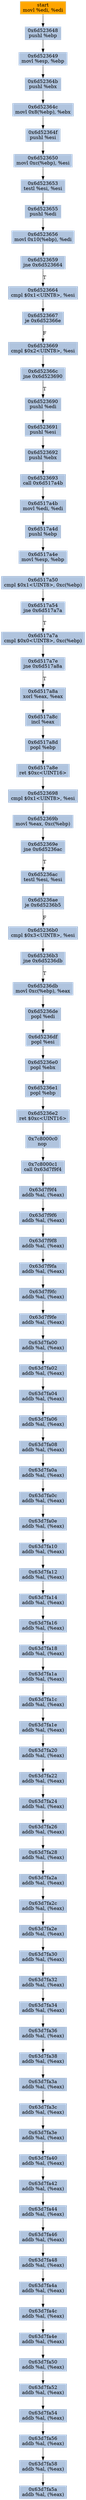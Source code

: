 digraph G {
node[shape=rectangle,style=filled,fillcolor=lightsteelblue,color=lightsteelblue]
bgcolor="transparent"
a0x6d523646movl_edi_edi[label="start\nmovl %edi, %edi",color="lightgrey",fillcolor="orange"];
a0x6d523648pushl_ebp[label="0x6d523648\npushl %ebp"];
a0x6d523649movl_esp_ebp[label="0x6d523649\nmovl %esp, %ebp"];
a0x6d52364bpushl_ebx[label="0x6d52364b\npushl %ebx"];
a0x6d52364cmovl_0x8ebp__ebx[label="0x6d52364c\nmovl 0x8(%ebp), %ebx"];
a0x6d52364fpushl_esi[label="0x6d52364f\npushl %esi"];
a0x6d523650movl_0xcebp__esi[label="0x6d523650\nmovl 0xc(%ebp), %esi"];
a0x6d523653testl_esi_esi[label="0x6d523653\ntestl %esi, %esi"];
a0x6d523655pushl_edi[label="0x6d523655\npushl %edi"];
a0x6d523656movl_0x10ebp__edi[label="0x6d523656\nmovl 0x10(%ebp), %edi"];
a0x6d523659jne_0x6d523664[label="0x6d523659\njne 0x6d523664"];
a0x6d523664cmpl_0x1UINT8_esi[label="0x6d523664\ncmpl $0x1<UINT8>, %esi"];
a0x6d523667je_0x6d52366e[label="0x6d523667\nje 0x6d52366e"];
a0x6d523669cmpl_0x2UINT8_esi[label="0x6d523669\ncmpl $0x2<UINT8>, %esi"];
a0x6d52366cjne_0x6d523690[label="0x6d52366c\njne 0x6d523690"];
a0x6d523690pushl_edi[label="0x6d523690\npushl %edi"];
a0x6d523691pushl_esi[label="0x6d523691\npushl %esi"];
a0x6d523692pushl_ebx[label="0x6d523692\npushl %ebx"];
a0x6d523693call_0x6d517a4b[label="0x6d523693\ncall 0x6d517a4b"];
a0x6d517a4bmovl_edi_edi[label="0x6d517a4b\nmovl %edi, %edi"];
a0x6d517a4dpushl_ebp[label="0x6d517a4d\npushl %ebp"];
a0x6d517a4emovl_esp_ebp[label="0x6d517a4e\nmovl %esp, %ebp"];
a0x6d517a50cmpl_0x1UINT8_0xcebp_[label="0x6d517a50\ncmpl $0x1<UINT8>, 0xc(%ebp)"];
a0x6d517a54jne_0x6d517a7a[label="0x6d517a54\njne 0x6d517a7a"];
a0x6d517a7acmpl_0x0UINT8_0xcebp_[label="0x6d517a7a\ncmpl $0x0<UINT8>, 0xc(%ebp)"];
a0x6d517a7ejne_0x6d517a8a[label="0x6d517a7e\njne 0x6d517a8a"];
a0x6d517a8axorl_eax_eax[label="0x6d517a8a\nxorl %eax, %eax"];
a0x6d517a8cincl_eax[label="0x6d517a8c\nincl %eax"];
a0x6d517a8dpopl_ebp[label="0x6d517a8d\npopl %ebp"];
a0x6d517a8eret_0xcUINT16[label="0x6d517a8e\nret $0xc<UINT16>"];
a0x6d523698cmpl_0x1UINT8_esi[label="0x6d523698\ncmpl $0x1<UINT8>, %esi"];
a0x6d52369bmovl_eax_0xcebp_[label="0x6d52369b\nmovl %eax, 0xc(%ebp)"];
a0x6d52369ejne_0x6d5236ac[label="0x6d52369e\njne 0x6d5236ac"];
a0x6d5236actestl_esi_esi[label="0x6d5236ac\ntestl %esi, %esi"];
a0x6d5236aeje_0x6d5236b5[label="0x6d5236ae\nje 0x6d5236b5"];
a0x6d5236b0cmpl_0x3UINT8_esi[label="0x6d5236b0\ncmpl $0x3<UINT8>, %esi"];
a0x6d5236b3jne_0x6d5236db[label="0x6d5236b3\njne 0x6d5236db"];
a0x6d5236dbmovl_0xcebp__eax[label="0x6d5236db\nmovl 0xc(%ebp), %eax"];
a0x6d5236depopl_edi[label="0x6d5236de\npopl %edi"];
a0x6d5236dfpopl_esi[label="0x6d5236df\npopl %esi"];
a0x6d5236e0popl_ebx[label="0x6d5236e0\npopl %ebx"];
a0x6d5236e1popl_ebp[label="0x6d5236e1\npopl %ebp"];
a0x6d5236e2ret_0xcUINT16[label="0x6d5236e2\nret $0xc<UINT16>"];
a0x7c8000c0nop_[label="0x7c8000c0\nnop "];
a0x7c8000c1call_0x63d7f9f4[label="0x7c8000c1\ncall 0x63d7f9f4"];
a0x63d7f9f4addb_al_eax_[label="0x63d7f9f4\naddb %al, (%eax)"];
a0x63d7f9f6addb_al_eax_[label="0x63d7f9f6\naddb %al, (%eax)"];
a0x63d7f9f8addb_al_eax_[label="0x63d7f9f8\naddb %al, (%eax)"];
a0x63d7f9faaddb_al_eax_[label="0x63d7f9fa\naddb %al, (%eax)"];
a0x63d7f9fcaddb_al_eax_[label="0x63d7f9fc\naddb %al, (%eax)"];
a0x63d7f9feaddb_al_eax_[label="0x63d7f9fe\naddb %al, (%eax)"];
a0x63d7fa00addb_al_eax_[label="0x63d7fa00\naddb %al, (%eax)"];
a0x63d7fa02addb_al_eax_[label="0x63d7fa02\naddb %al, (%eax)"];
a0x63d7fa04addb_al_eax_[label="0x63d7fa04\naddb %al, (%eax)"];
a0x63d7fa06addb_al_eax_[label="0x63d7fa06\naddb %al, (%eax)"];
a0x63d7fa08addb_al_eax_[label="0x63d7fa08\naddb %al, (%eax)"];
a0x63d7fa0aaddb_al_eax_[label="0x63d7fa0a\naddb %al, (%eax)"];
a0x63d7fa0caddb_al_eax_[label="0x63d7fa0c\naddb %al, (%eax)"];
a0x63d7fa0eaddb_al_eax_[label="0x63d7fa0e\naddb %al, (%eax)"];
a0x63d7fa10addb_al_eax_[label="0x63d7fa10\naddb %al, (%eax)"];
a0x63d7fa12addb_al_eax_[label="0x63d7fa12\naddb %al, (%eax)"];
a0x63d7fa14addb_al_eax_[label="0x63d7fa14\naddb %al, (%eax)"];
a0x63d7fa16addb_al_eax_[label="0x63d7fa16\naddb %al, (%eax)"];
a0x63d7fa18addb_al_eax_[label="0x63d7fa18\naddb %al, (%eax)"];
a0x63d7fa1aaddb_al_eax_[label="0x63d7fa1a\naddb %al, (%eax)"];
a0x63d7fa1caddb_al_eax_[label="0x63d7fa1c\naddb %al, (%eax)"];
a0x63d7fa1eaddb_al_eax_[label="0x63d7fa1e\naddb %al, (%eax)"];
a0x63d7fa20addb_al_eax_[label="0x63d7fa20\naddb %al, (%eax)"];
a0x63d7fa22addb_al_eax_[label="0x63d7fa22\naddb %al, (%eax)"];
a0x63d7fa24addb_al_eax_[label="0x63d7fa24\naddb %al, (%eax)"];
a0x63d7fa26addb_al_eax_[label="0x63d7fa26\naddb %al, (%eax)"];
a0x63d7fa28addb_al_eax_[label="0x63d7fa28\naddb %al, (%eax)"];
a0x63d7fa2aaddb_al_eax_[label="0x63d7fa2a\naddb %al, (%eax)"];
a0x63d7fa2caddb_al_eax_[label="0x63d7fa2c\naddb %al, (%eax)"];
a0x63d7fa2eaddb_al_eax_[label="0x63d7fa2e\naddb %al, (%eax)"];
a0x63d7fa30addb_al_eax_[label="0x63d7fa30\naddb %al, (%eax)"];
a0x63d7fa32addb_al_eax_[label="0x63d7fa32\naddb %al, (%eax)"];
a0x63d7fa34addb_al_eax_[label="0x63d7fa34\naddb %al, (%eax)"];
a0x63d7fa36addb_al_eax_[label="0x63d7fa36\naddb %al, (%eax)"];
a0x63d7fa38addb_al_eax_[label="0x63d7fa38\naddb %al, (%eax)"];
a0x63d7fa3aaddb_al_eax_[label="0x63d7fa3a\naddb %al, (%eax)"];
a0x63d7fa3caddb_al_eax_[label="0x63d7fa3c\naddb %al, (%eax)"];
a0x63d7fa3eaddb_al_eax_[label="0x63d7fa3e\naddb %al, (%eax)"];
a0x63d7fa40addb_al_eax_[label="0x63d7fa40\naddb %al, (%eax)"];
a0x63d7fa42addb_al_eax_[label="0x63d7fa42\naddb %al, (%eax)"];
a0x63d7fa44addb_al_eax_[label="0x63d7fa44\naddb %al, (%eax)"];
a0x63d7fa46addb_al_eax_[label="0x63d7fa46\naddb %al, (%eax)"];
a0x63d7fa48addb_al_eax_[label="0x63d7fa48\naddb %al, (%eax)"];
a0x63d7fa4aaddb_al_eax_[label="0x63d7fa4a\naddb %al, (%eax)"];
a0x63d7fa4caddb_al_eax_[label="0x63d7fa4c\naddb %al, (%eax)"];
a0x63d7fa4eaddb_al_eax_[label="0x63d7fa4e\naddb %al, (%eax)"];
a0x63d7fa50addb_al_eax_[label="0x63d7fa50\naddb %al, (%eax)"];
a0x63d7fa52addb_al_eax_[label="0x63d7fa52\naddb %al, (%eax)"];
a0x63d7fa54addb_al_eax_[label="0x63d7fa54\naddb %al, (%eax)"];
a0x63d7fa56addb_al_eax_[label="0x63d7fa56\naddb %al, (%eax)"];
a0x63d7fa58addb_al_eax_[label="0x63d7fa58\naddb %al, (%eax)"];
a0x63d7fa5aaddb_al_eax_[label="0x63d7fa5a\naddb %al, (%eax)"];
a0x6d523646movl_edi_edi -> a0x6d523648pushl_ebp [color="#000000"];
a0x6d523648pushl_ebp -> a0x6d523649movl_esp_ebp [color="#000000"];
a0x6d523649movl_esp_ebp -> a0x6d52364bpushl_ebx [color="#000000"];
a0x6d52364bpushl_ebx -> a0x6d52364cmovl_0x8ebp__ebx [color="#000000"];
a0x6d52364cmovl_0x8ebp__ebx -> a0x6d52364fpushl_esi [color="#000000"];
a0x6d52364fpushl_esi -> a0x6d523650movl_0xcebp__esi [color="#000000"];
a0x6d523650movl_0xcebp__esi -> a0x6d523653testl_esi_esi [color="#000000"];
a0x6d523653testl_esi_esi -> a0x6d523655pushl_edi [color="#000000"];
a0x6d523655pushl_edi -> a0x6d523656movl_0x10ebp__edi [color="#000000"];
a0x6d523656movl_0x10ebp__edi -> a0x6d523659jne_0x6d523664 [color="#000000"];
a0x6d523659jne_0x6d523664 -> a0x6d523664cmpl_0x1UINT8_esi [color="#000000",label="T"];
a0x6d523664cmpl_0x1UINT8_esi -> a0x6d523667je_0x6d52366e [color="#000000"];
a0x6d523667je_0x6d52366e -> a0x6d523669cmpl_0x2UINT8_esi [color="#000000",label="F"];
a0x6d523669cmpl_0x2UINT8_esi -> a0x6d52366cjne_0x6d523690 [color="#000000"];
a0x6d52366cjne_0x6d523690 -> a0x6d523690pushl_edi [color="#000000",label="T"];
a0x6d523690pushl_edi -> a0x6d523691pushl_esi [color="#000000"];
a0x6d523691pushl_esi -> a0x6d523692pushl_ebx [color="#000000"];
a0x6d523692pushl_ebx -> a0x6d523693call_0x6d517a4b [color="#000000"];
a0x6d523693call_0x6d517a4b -> a0x6d517a4bmovl_edi_edi [color="#000000"];
a0x6d517a4bmovl_edi_edi -> a0x6d517a4dpushl_ebp [color="#000000"];
a0x6d517a4dpushl_ebp -> a0x6d517a4emovl_esp_ebp [color="#000000"];
a0x6d517a4emovl_esp_ebp -> a0x6d517a50cmpl_0x1UINT8_0xcebp_ [color="#000000"];
a0x6d517a50cmpl_0x1UINT8_0xcebp_ -> a0x6d517a54jne_0x6d517a7a [color="#000000"];
a0x6d517a54jne_0x6d517a7a -> a0x6d517a7acmpl_0x0UINT8_0xcebp_ [color="#000000",label="T"];
a0x6d517a7acmpl_0x0UINT8_0xcebp_ -> a0x6d517a7ejne_0x6d517a8a [color="#000000"];
a0x6d517a7ejne_0x6d517a8a -> a0x6d517a8axorl_eax_eax [color="#000000",label="T"];
a0x6d517a8axorl_eax_eax -> a0x6d517a8cincl_eax [color="#000000"];
a0x6d517a8cincl_eax -> a0x6d517a8dpopl_ebp [color="#000000"];
a0x6d517a8dpopl_ebp -> a0x6d517a8eret_0xcUINT16 [color="#000000"];
a0x6d517a8eret_0xcUINT16 -> a0x6d523698cmpl_0x1UINT8_esi [color="#000000"];
a0x6d523698cmpl_0x1UINT8_esi -> a0x6d52369bmovl_eax_0xcebp_ [color="#000000"];
a0x6d52369bmovl_eax_0xcebp_ -> a0x6d52369ejne_0x6d5236ac [color="#000000"];
a0x6d52369ejne_0x6d5236ac -> a0x6d5236actestl_esi_esi [color="#000000",label="T"];
a0x6d5236actestl_esi_esi -> a0x6d5236aeje_0x6d5236b5 [color="#000000"];
a0x6d5236aeje_0x6d5236b5 -> a0x6d5236b0cmpl_0x3UINT8_esi [color="#000000",label="F"];
a0x6d5236b0cmpl_0x3UINT8_esi -> a0x6d5236b3jne_0x6d5236db [color="#000000"];
a0x6d5236b3jne_0x6d5236db -> a0x6d5236dbmovl_0xcebp__eax [color="#000000",label="T"];
a0x6d5236dbmovl_0xcebp__eax -> a0x6d5236depopl_edi [color="#000000"];
a0x6d5236depopl_edi -> a0x6d5236dfpopl_esi [color="#000000"];
a0x6d5236dfpopl_esi -> a0x6d5236e0popl_ebx [color="#000000"];
a0x6d5236e0popl_ebx -> a0x6d5236e1popl_ebp [color="#000000"];
a0x6d5236e1popl_ebp -> a0x6d5236e2ret_0xcUINT16 [color="#000000"];
a0x6d5236e2ret_0xcUINT16 -> a0x7c8000c0nop_ [color="#000000"];
a0x7c8000c0nop_ -> a0x7c8000c1call_0x63d7f9f4 [color="#000000"];
a0x7c8000c1call_0x63d7f9f4 -> a0x63d7f9f4addb_al_eax_ [color="#000000"];
a0x63d7f9f4addb_al_eax_ -> a0x63d7f9f6addb_al_eax_ [color="#000000"];
a0x63d7f9f6addb_al_eax_ -> a0x63d7f9f8addb_al_eax_ [color="#000000"];
a0x63d7f9f8addb_al_eax_ -> a0x63d7f9faaddb_al_eax_ [color="#000000"];
a0x63d7f9faaddb_al_eax_ -> a0x63d7f9fcaddb_al_eax_ [color="#000000"];
a0x63d7f9fcaddb_al_eax_ -> a0x63d7f9feaddb_al_eax_ [color="#000000"];
a0x63d7f9feaddb_al_eax_ -> a0x63d7fa00addb_al_eax_ [color="#000000"];
a0x63d7fa00addb_al_eax_ -> a0x63d7fa02addb_al_eax_ [color="#000000"];
a0x63d7fa02addb_al_eax_ -> a0x63d7fa04addb_al_eax_ [color="#000000"];
a0x63d7fa04addb_al_eax_ -> a0x63d7fa06addb_al_eax_ [color="#000000"];
a0x63d7fa06addb_al_eax_ -> a0x63d7fa08addb_al_eax_ [color="#000000"];
a0x63d7fa08addb_al_eax_ -> a0x63d7fa0aaddb_al_eax_ [color="#000000"];
a0x63d7fa0aaddb_al_eax_ -> a0x63d7fa0caddb_al_eax_ [color="#000000"];
a0x63d7fa0caddb_al_eax_ -> a0x63d7fa0eaddb_al_eax_ [color="#000000"];
a0x63d7fa0eaddb_al_eax_ -> a0x63d7fa10addb_al_eax_ [color="#000000"];
a0x63d7fa10addb_al_eax_ -> a0x63d7fa12addb_al_eax_ [color="#000000"];
a0x63d7fa12addb_al_eax_ -> a0x63d7fa14addb_al_eax_ [color="#000000"];
a0x63d7fa14addb_al_eax_ -> a0x63d7fa16addb_al_eax_ [color="#000000"];
a0x63d7fa16addb_al_eax_ -> a0x63d7fa18addb_al_eax_ [color="#000000"];
a0x63d7fa18addb_al_eax_ -> a0x63d7fa1aaddb_al_eax_ [color="#000000"];
a0x63d7fa1aaddb_al_eax_ -> a0x63d7fa1caddb_al_eax_ [color="#000000"];
a0x63d7fa1caddb_al_eax_ -> a0x63d7fa1eaddb_al_eax_ [color="#000000"];
a0x63d7fa1eaddb_al_eax_ -> a0x63d7fa20addb_al_eax_ [color="#000000"];
a0x63d7fa20addb_al_eax_ -> a0x63d7fa22addb_al_eax_ [color="#000000"];
a0x63d7fa22addb_al_eax_ -> a0x63d7fa24addb_al_eax_ [color="#000000"];
a0x63d7fa24addb_al_eax_ -> a0x63d7fa26addb_al_eax_ [color="#000000"];
a0x63d7fa26addb_al_eax_ -> a0x63d7fa28addb_al_eax_ [color="#000000"];
a0x63d7fa28addb_al_eax_ -> a0x63d7fa2aaddb_al_eax_ [color="#000000"];
a0x63d7fa2aaddb_al_eax_ -> a0x63d7fa2caddb_al_eax_ [color="#000000"];
a0x63d7fa2caddb_al_eax_ -> a0x63d7fa2eaddb_al_eax_ [color="#000000"];
a0x63d7fa2eaddb_al_eax_ -> a0x63d7fa30addb_al_eax_ [color="#000000"];
a0x63d7fa30addb_al_eax_ -> a0x63d7fa32addb_al_eax_ [color="#000000"];
a0x63d7fa32addb_al_eax_ -> a0x63d7fa34addb_al_eax_ [color="#000000"];
a0x63d7fa34addb_al_eax_ -> a0x63d7fa36addb_al_eax_ [color="#000000"];
a0x63d7fa36addb_al_eax_ -> a0x63d7fa38addb_al_eax_ [color="#000000"];
a0x63d7fa38addb_al_eax_ -> a0x63d7fa3aaddb_al_eax_ [color="#000000"];
a0x63d7fa3aaddb_al_eax_ -> a0x63d7fa3caddb_al_eax_ [color="#000000"];
a0x63d7fa3caddb_al_eax_ -> a0x63d7fa3eaddb_al_eax_ [color="#000000"];
a0x63d7fa3eaddb_al_eax_ -> a0x63d7fa40addb_al_eax_ [color="#000000"];
a0x63d7fa40addb_al_eax_ -> a0x63d7fa42addb_al_eax_ [color="#000000"];
a0x63d7fa42addb_al_eax_ -> a0x63d7fa44addb_al_eax_ [color="#000000"];
a0x63d7fa44addb_al_eax_ -> a0x63d7fa46addb_al_eax_ [color="#000000"];
a0x63d7fa46addb_al_eax_ -> a0x63d7fa48addb_al_eax_ [color="#000000"];
a0x63d7fa48addb_al_eax_ -> a0x63d7fa4aaddb_al_eax_ [color="#000000"];
a0x63d7fa4aaddb_al_eax_ -> a0x63d7fa4caddb_al_eax_ [color="#000000"];
a0x63d7fa4caddb_al_eax_ -> a0x63d7fa4eaddb_al_eax_ [color="#000000"];
a0x63d7fa4eaddb_al_eax_ -> a0x63d7fa50addb_al_eax_ [color="#000000"];
a0x63d7fa50addb_al_eax_ -> a0x63d7fa52addb_al_eax_ [color="#000000"];
a0x63d7fa52addb_al_eax_ -> a0x63d7fa54addb_al_eax_ [color="#000000"];
a0x63d7fa54addb_al_eax_ -> a0x63d7fa56addb_al_eax_ [color="#000000"];
a0x63d7fa56addb_al_eax_ -> a0x63d7fa58addb_al_eax_ [color="#000000"];
a0x63d7fa58addb_al_eax_ -> a0x63d7fa5aaddb_al_eax_ [color="#000000"];
}
